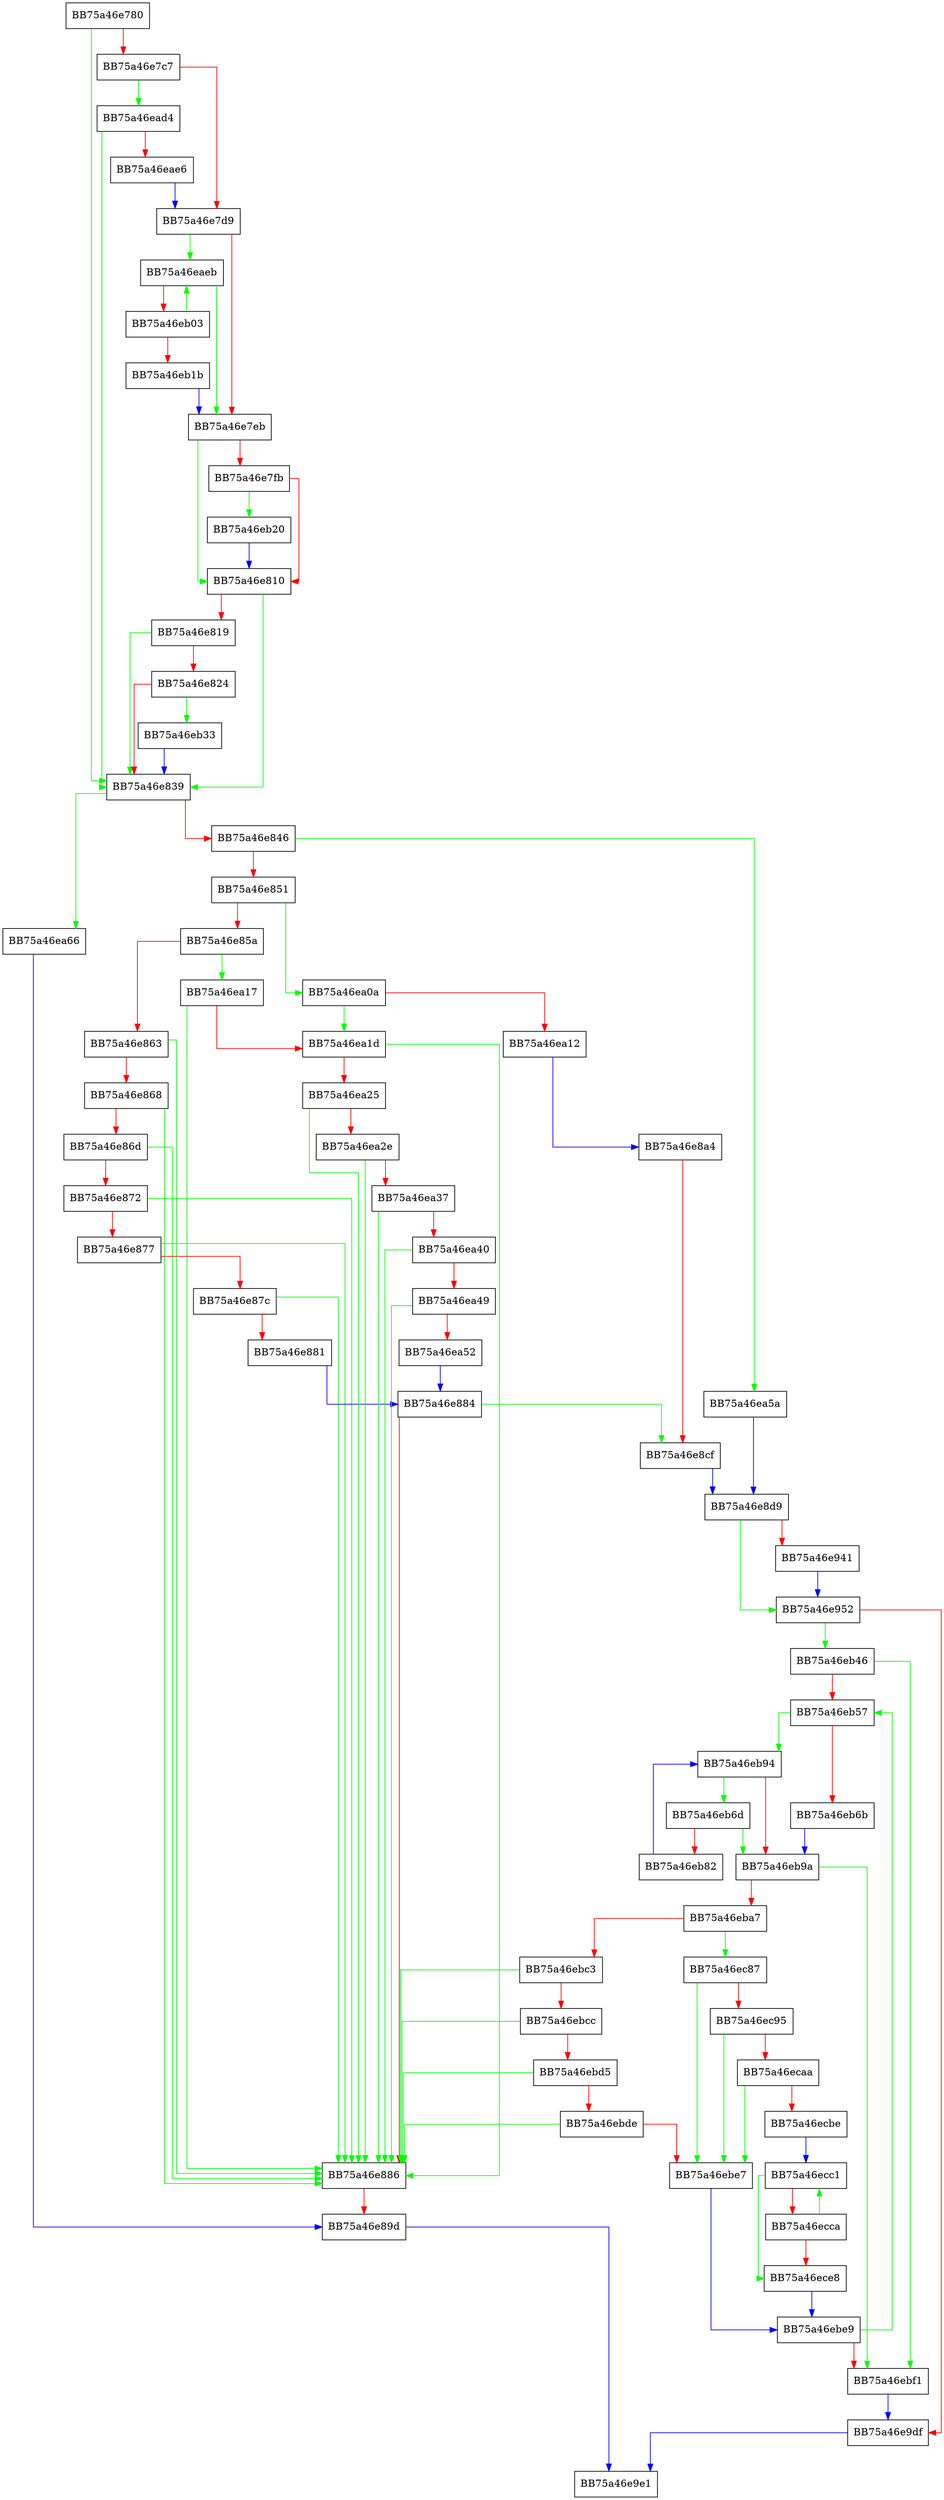 digraph parse_repeat {
  node [shape="box"];
  graph [splines=ortho];
  BB75a46e780 -> BB75a46e839 [color="green"];
  BB75a46e780 -> BB75a46e7c7 [color="red"];
  BB75a46e7c7 -> BB75a46ead4 [color="green"];
  BB75a46e7c7 -> BB75a46e7d9 [color="red"];
  BB75a46e7d9 -> BB75a46eaeb [color="green"];
  BB75a46e7d9 -> BB75a46e7eb [color="red"];
  BB75a46e7eb -> BB75a46e810 [color="green"];
  BB75a46e7eb -> BB75a46e7fb [color="red"];
  BB75a46e7fb -> BB75a46eb20 [color="green"];
  BB75a46e7fb -> BB75a46e810 [color="red"];
  BB75a46e810 -> BB75a46e839 [color="green"];
  BB75a46e810 -> BB75a46e819 [color="red"];
  BB75a46e819 -> BB75a46e839 [color="green"];
  BB75a46e819 -> BB75a46e824 [color="red"];
  BB75a46e824 -> BB75a46eb33 [color="green"];
  BB75a46e824 -> BB75a46e839 [color="red"];
  BB75a46e839 -> BB75a46ea66 [color="green"];
  BB75a46e839 -> BB75a46e846 [color="red"];
  BB75a46e846 -> BB75a46ea5a [color="green"];
  BB75a46e846 -> BB75a46e851 [color="red"];
  BB75a46e851 -> BB75a46ea0a [color="green"];
  BB75a46e851 -> BB75a46e85a [color="red"];
  BB75a46e85a -> BB75a46ea17 [color="green"];
  BB75a46e85a -> BB75a46e863 [color="red"];
  BB75a46e863 -> BB75a46e886 [color="green"];
  BB75a46e863 -> BB75a46e868 [color="red"];
  BB75a46e868 -> BB75a46e886 [color="green"];
  BB75a46e868 -> BB75a46e86d [color="red"];
  BB75a46e86d -> BB75a46e886 [color="green"];
  BB75a46e86d -> BB75a46e872 [color="red"];
  BB75a46e872 -> BB75a46e886 [color="green"];
  BB75a46e872 -> BB75a46e877 [color="red"];
  BB75a46e877 -> BB75a46e886 [color="green"];
  BB75a46e877 -> BB75a46e87c [color="red"];
  BB75a46e87c -> BB75a46e886 [color="green"];
  BB75a46e87c -> BB75a46e881 [color="red"];
  BB75a46e881 -> BB75a46e884 [color="blue"];
  BB75a46e884 -> BB75a46e8cf [color="green"];
  BB75a46e884 -> BB75a46e886 [color="red"];
  BB75a46e886 -> BB75a46e89d [color="red"];
  BB75a46e89d -> BB75a46e9e1 [color="blue"];
  BB75a46e8a4 -> BB75a46e8cf [color="red"];
  BB75a46e8cf -> BB75a46e8d9 [color="blue"];
  BB75a46e8d9 -> BB75a46e952 [color="green"];
  BB75a46e8d9 -> BB75a46e941 [color="red"];
  BB75a46e941 -> BB75a46e952 [color="blue"];
  BB75a46e952 -> BB75a46eb46 [color="green"];
  BB75a46e952 -> BB75a46e9df [color="red"];
  BB75a46e9df -> BB75a46e9e1 [color="blue"];
  BB75a46ea0a -> BB75a46ea1d [color="green"];
  BB75a46ea0a -> BB75a46ea12 [color="red"];
  BB75a46ea12 -> BB75a46e8a4 [color="blue"];
  BB75a46ea17 -> BB75a46e886 [color="green"];
  BB75a46ea17 -> BB75a46ea1d [color="red"];
  BB75a46ea1d -> BB75a46e886 [color="green"];
  BB75a46ea1d -> BB75a46ea25 [color="red"];
  BB75a46ea25 -> BB75a46e886 [color="green"];
  BB75a46ea25 -> BB75a46ea2e [color="red"];
  BB75a46ea2e -> BB75a46e886 [color="green"];
  BB75a46ea2e -> BB75a46ea37 [color="red"];
  BB75a46ea37 -> BB75a46e886 [color="green"];
  BB75a46ea37 -> BB75a46ea40 [color="red"];
  BB75a46ea40 -> BB75a46e886 [color="green"];
  BB75a46ea40 -> BB75a46ea49 [color="red"];
  BB75a46ea49 -> BB75a46e886 [color="green"];
  BB75a46ea49 -> BB75a46ea52 [color="red"];
  BB75a46ea52 -> BB75a46e884 [color="blue"];
  BB75a46ea5a -> BB75a46e8d9 [color="blue"];
  BB75a46ea66 -> BB75a46e89d [color="blue"];
  BB75a46ead4 -> BB75a46e839 [color="green"];
  BB75a46ead4 -> BB75a46eae6 [color="red"];
  BB75a46eae6 -> BB75a46e7d9 [color="blue"];
  BB75a46eaeb -> BB75a46e7eb [color="green"];
  BB75a46eaeb -> BB75a46eb03 [color="red"];
  BB75a46eb03 -> BB75a46eaeb [color="green"];
  BB75a46eb03 -> BB75a46eb1b [color="red"];
  BB75a46eb1b -> BB75a46e7eb [color="blue"];
  BB75a46eb20 -> BB75a46e810 [color="blue"];
  BB75a46eb33 -> BB75a46e839 [color="blue"];
  BB75a46eb46 -> BB75a46ebf1 [color="green"];
  BB75a46eb46 -> BB75a46eb57 [color="red"];
  BB75a46eb57 -> BB75a46eb94 [color="green"];
  BB75a46eb57 -> BB75a46eb6b [color="red"];
  BB75a46eb6b -> BB75a46eb9a [color="blue"];
  BB75a46eb6d -> BB75a46eb9a [color="green"];
  BB75a46eb6d -> BB75a46eb82 [color="red"];
  BB75a46eb82 -> BB75a46eb94 [color="blue"];
  BB75a46eb94 -> BB75a46eb6d [color="green"];
  BB75a46eb94 -> BB75a46eb9a [color="red"];
  BB75a46eb9a -> BB75a46ebf1 [color="green"];
  BB75a46eb9a -> BB75a46eba7 [color="red"];
  BB75a46eba7 -> BB75a46ec87 [color="green"];
  BB75a46eba7 -> BB75a46ebc3 [color="red"];
  BB75a46ebc3 -> BB75a46e886 [color="green"];
  BB75a46ebc3 -> BB75a46ebcc [color="red"];
  BB75a46ebcc -> BB75a46e886 [color="green"];
  BB75a46ebcc -> BB75a46ebd5 [color="red"];
  BB75a46ebd5 -> BB75a46e886 [color="green"];
  BB75a46ebd5 -> BB75a46ebde [color="red"];
  BB75a46ebde -> BB75a46e886 [color="green"];
  BB75a46ebde -> BB75a46ebe7 [color="red"];
  BB75a46ebe7 -> BB75a46ebe9 [color="blue"];
  BB75a46ebe9 -> BB75a46eb57 [color="green"];
  BB75a46ebe9 -> BB75a46ebf1 [color="red"];
  BB75a46ebf1 -> BB75a46e9df [color="blue"];
  BB75a46ec87 -> BB75a46ebe7 [color="green"];
  BB75a46ec87 -> BB75a46ec95 [color="red"];
  BB75a46ec95 -> BB75a46ebe7 [color="green"];
  BB75a46ec95 -> BB75a46ecaa [color="red"];
  BB75a46ecaa -> BB75a46ebe7 [color="green"];
  BB75a46ecaa -> BB75a46ecbe [color="red"];
  BB75a46ecbe -> BB75a46ecc1 [color="blue"];
  BB75a46ecc1 -> BB75a46ece8 [color="green"];
  BB75a46ecc1 -> BB75a46ecca [color="red"];
  BB75a46ecca -> BB75a46ecc1 [color="green"];
  BB75a46ecca -> BB75a46ece8 [color="red"];
  BB75a46ece8 -> BB75a46ebe9 [color="blue"];
}